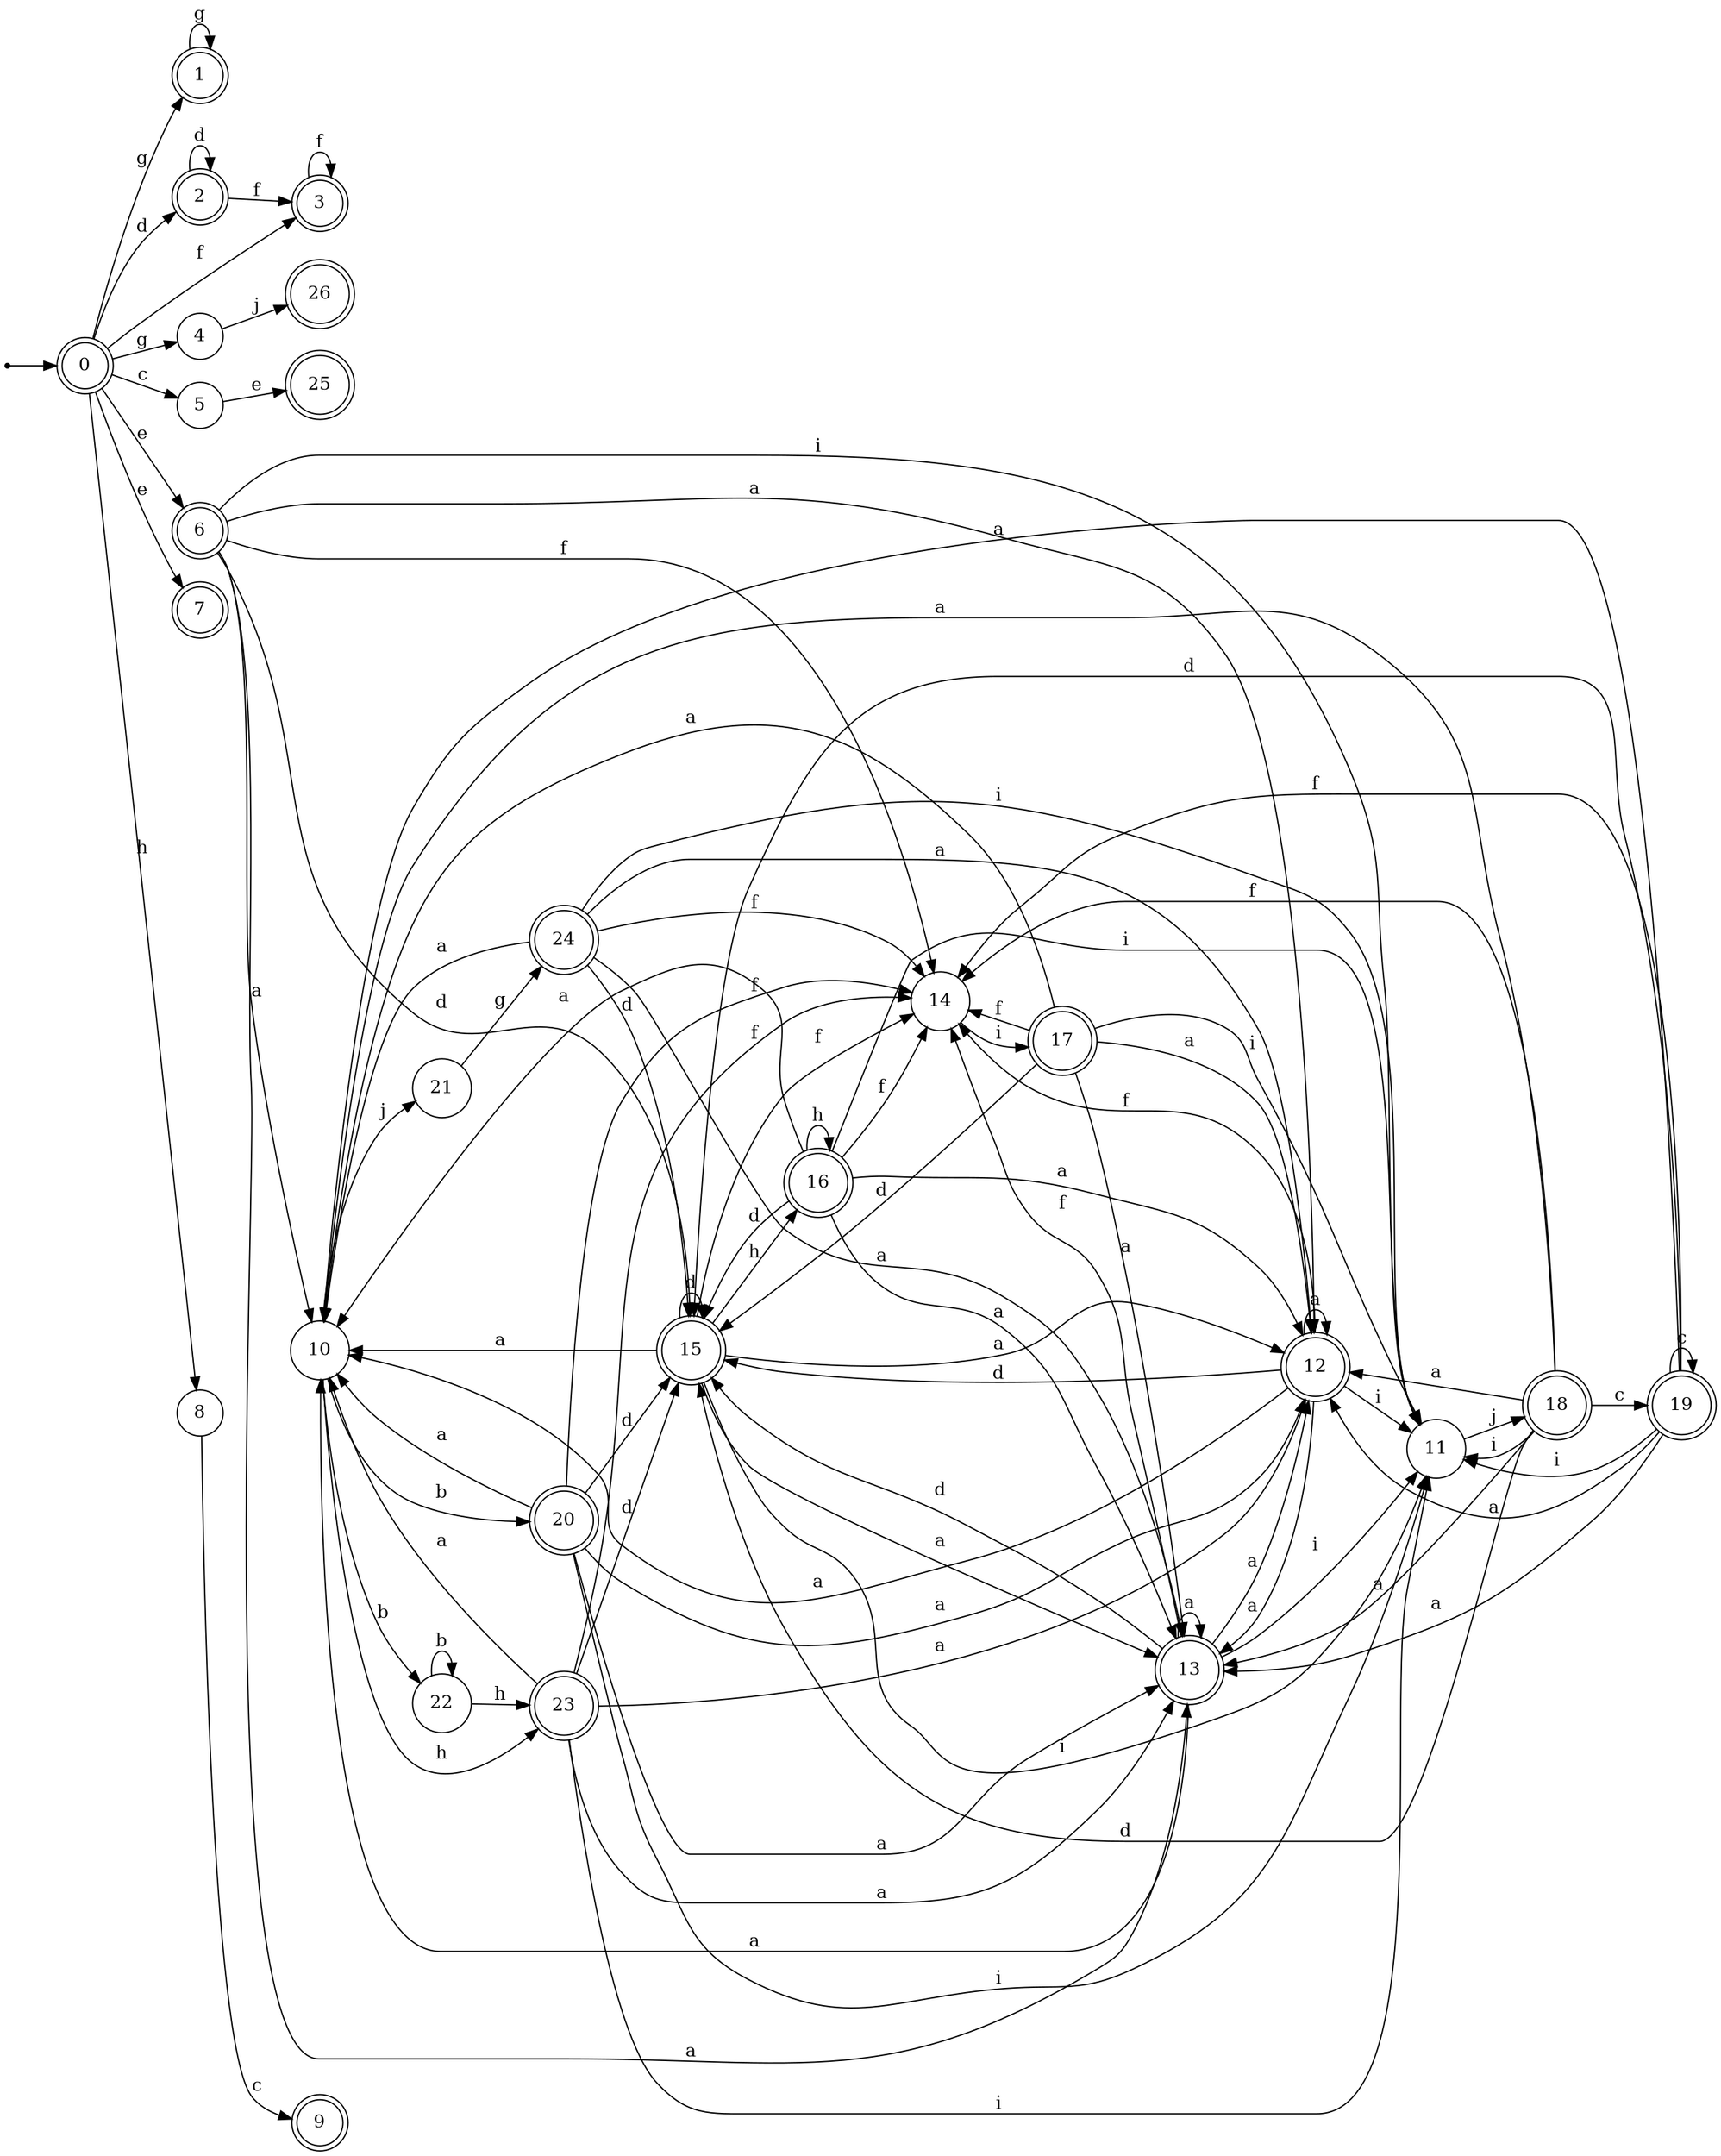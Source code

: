 digraph finite_state_machine {
rankdir=LR;
size="20,20";
node [shape = point]; "dummy0"
node [shape = doublecircle]; "0";"dummy0" -> "0";
node [shape = doublecircle]; "1";node [shape = doublecircle]; "2";node [shape = doublecircle]; "3";node [shape = circle]; "4";
node [shape = circle]; "5";
node [shape = doublecircle]; "6";node [shape = doublecircle]; "7";node [shape = circle]; "8";
node [shape = doublecircle]; "9";node [shape = circle]; "10";
node [shape = circle]; "11";
node [shape = doublecircle]; "12";node [shape = doublecircle]; "13";node [shape = circle]; "14";
node [shape = doublecircle]; "15";node [shape = doublecircle]; "16";node [shape = doublecircle]; "17";node [shape = doublecircle]; "18";node [shape = doublecircle]; "19";node [shape = doublecircle]; "20";node [shape = circle]; "21";
node [shape = circle]; "22";
node [shape = doublecircle]; "23";node [shape = doublecircle]; "24";node [shape = doublecircle]; "25";node [shape = doublecircle]; "26";"0" -> "1" [label = "g"];
 "0" -> "4" [label = "g"];
 "0" -> "2" [label = "d"];
 "0" -> "3" [label = "f"];
 "0" -> "5" [label = "c"];
 "0" -> "6" [label = "e"];
 "0" -> "7" [label = "e"];
 "0" -> "8" [label = "h"];
 "8" -> "9" [label = "c"];
 "6" -> "10" [label = "a"];
 "6" -> "12" [label = "a"];
 "6" -> "13" [label = "a"];
 "6" -> "11" [label = "i"];
 "6" -> "14" [label = "f"];
 "6" -> "15" [label = "d"];
 "15" -> "15" [label = "d"];
 "15" -> "16" [label = "h"];
 "15" -> "10" [label = "a"];
 "15" -> "12" [label = "a"];
 "15" -> "13" [label = "a"];
 "15" -> "11" [label = "i"];
 "15" -> "14" [label = "f"];
 "16" -> "16" [label = "h"];
 "16" -> "15" [label = "d"];
 "16" -> "10" [label = "a"];
 "16" -> "12" [label = "a"];
 "16" -> "13" [label = "a"];
 "16" -> "11" [label = "i"];
 "16" -> "14" [label = "f"];
 "14" -> "17" [label = "i"];
 "17" -> "14" [label = "f"];
 "17" -> "10" [label = "a"];
 "17" -> "12" [label = "a"];
 "17" -> "13" [label = "a"];
 "17" -> "11" [label = "i"];
 "17" -> "15" [label = "d"];
 "13" -> "10" [label = "a"];
 "13" -> "12" [label = "a"];
 "13" -> "13" [label = "a"];
 "13" -> "11" [label = "i"];
 "13" -> "14" [label = "f"];
 "13" -> "15" [label = "d"];
 "12" -> "10" [label = "a"];
 "12" -> "12" [label = "a"];
 "12" -> "13" [label = "a"];
 "12" -> "11" [label = "i"];
 "12" -> "14" [label = "f"];
 "12" -> "15" [label = "d"];
 "11" -> "18" [label = "j"];
 "18" -> "11" [label = "i"];
 "18" -> "19" [label = "c"];
 "18" -> "10" [label = "a"];
 "18" -> "12" [label = "a"];
 "18" -> "13" [label = "a"];
 "18" -> "14" [label = "f"];
 "18" -> "15" [label = "d"];
 "19" -> "19" [label = "c"];
 "19" -> "11" [label = "i"];
 "19" -> "10" [label = "a"];
 "19" -> "12" [label = "a"];
 "19" -> "13" [label = "a"];
 "19" -> "14" [label = "f"];
 "19" -> "15" [label = "d"];
 "10" -> "20" [label = "b"];
 "10" -> "22" [label = "b"];
 "10" -> "21" [label = "j"];
 "10" -> "23" [label = "h"];
 "23" -> "10" [label = "a"];
 "23" -> "12" [label = "a"];
 "23" -> "13" [label = "a"];
 "23" -> "11" [label = "i"];
 "23" -> "14" [label = "f"];
 "23" -> "15" [label = "d"];
 "22" -> "22" [label = "b"];
 "22" -> "23" [label = "h"];
 "21" -> "24" [label = "g"];
 "24" -> "10" [label = "a"];
 "24" -> "12" [label = "a"];
 "24" -> "13" [label = "a"];
 "24" -> "11" [label = "i"];
 "24" -> "14" [label = "f"];
 "24" -> "15" [label = "d"];
 "20" -> "10" [label = "a"];
 "20" -> "12" [label = "a"];
 "20" -> "13" [label = "a"];
 "20" -> "11" [label = "i"];
 "20" -> "14" [label = "f"];
 "20" -> "15" [label = "d"];
 "5" -> "25" [label = "e"];
 "4" -> "26" [label = "j"];
 "3" -> "3" [label = "f"];
 "2" -> "2" [label = "d"];
 "2" -> "3" [label = "f"];
 "1" -> "1" [label = "g"];
 }
